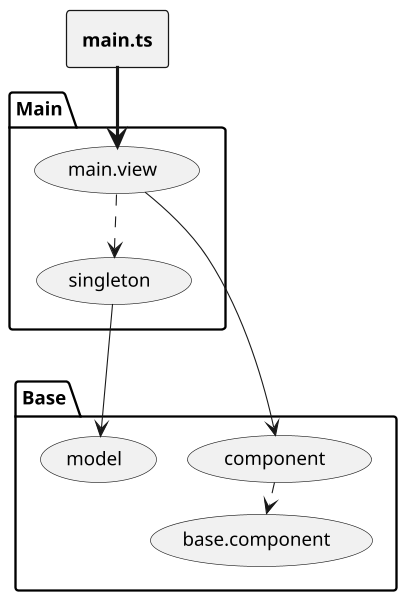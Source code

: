 @startuml

scale max 1920 width
top to bottom direction

skinparam monochrome true
skinparam shadowing false
skinparam nodesep 20
skinparam ranksep 20
skinparam defaultFontName Tahoma
skinparam defaultFontSize 12
skinparam roundCorner 4
skinparam dpi 150
skinparam arrowThickness 0.7
skinparam packageTitleAlignment left

' oval
skinparam usecase {
  borderThickness 0.4
  fontSize 12
}

' rectangle
skinparam rectangle {
  borderThickness 0.8
}

' component
skinparam component {
  borderThickness 1.2
}


package "Main" {
  (main.view)
  (singleton)
}

package "Base" {
  (base.component)
  (component)
  (model)
}

rectangle "<b>main.ts</b>" as _main_ts

(component) ..> (base.component)
_main_ts ==> (main.view)
(main.view) --> (component)
(main.view) ...> (singleton)
(singleton) ---> (model)

@enduml

' View and edit on https://arkit.herokuapp.com